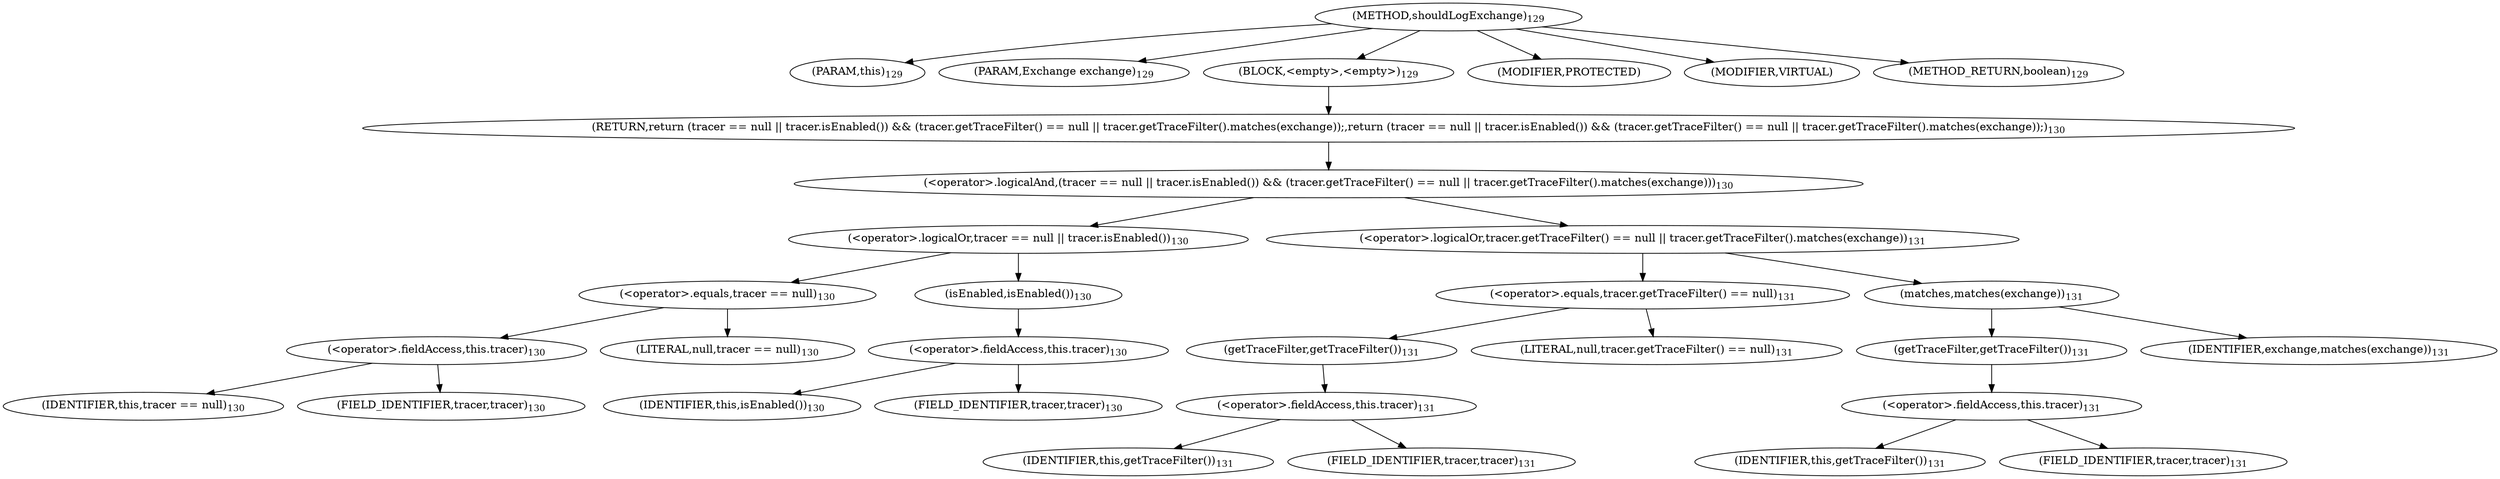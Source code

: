 digraph "shouldLogExchange" {  
"303" [label = <(METHOD,shouldLogExchange)<SUB>129</SUB>> ]
"304" [label = <(PARAM,this)<SUB>129</SUB>> ]
"305" [label = <(PARAM,Exchange exchange)<SUB>129</SUB>> ]
"306" [label = <(BLOCK,&lt;empty&gt;,&lt;empty&gt;)<SUB>129</SUB>> ]
"307" [label = <(RETURN,return (tracer == null || tracer.isEnabled()) &amp;&amp; (tracer.getTraceFilter() == null || tracer.getTraceFilter().matches(exchange));,return (tracer == null || tracer.isEnabled()) &amp;&amp; (tracer.getTraceFilter() == null || tracer.getTraceFilter().matches(exchange));)<SUB>130</SUB>> ]
"308" [label = <(&lt;operator&gt;.logicalAnd,(tracer == null || tracer.isEnabled()) &amp;&amp; (tracer.getTraceFilter() == null || tracer.getTraceFilter().matches(exchange)))<SUB>130</SUB>> ]
"309" [label = <(&lt;operator&gt;.logicalOr,tracer == null || tracer.isEnabled())<SUB>130</SUB>> ]
"310" [label = <(&lt;operator&gt;.equals,tracer == null)<SUB>130</SUB>> ]
"311" [label = <(&lt;operator&gt;.fieldAccess,this.tracer)<SUB>130</SUB>> ]
"312" [label = <(IDENTIFIER,this,tracer == null)<SUB>130</SUB>> ]
"313" [label = <(FIELD_IDENTIFIER,tracer,tracer)<SUB>130</SUB>> ]
"314" [label = <(LITERAL,null,tracer == null)<SUB>130</SUB>> ]
"315" [label = <(isEnabled,isEnabled())<SUB>130</SUB>> ]
"316" [label = <(&lt;operator&gt;.fieldAccess,this.tracer)<SUB>130</SUB>> ]
"317" [label = <(IDENTIFIER,this,isEnabled())<SUB>130</SUB>> ]
"318" [label = <(FIELD_IDENTIFIER,tracer,tracer)<SUB>130</SUB>> ]
"319" [label = <(&lt;operator&gt;.logicalOr,tracer.getTraceFilter() == null || tracer.getTraceFilter().matches(exchange))<SUB>131</SUB>> ]
"320" [label = <(&lt;operator&gt;.equals,tracer.getTraceFilter() == null)<SUB>131</SUB>> ]
"321" [label = <(getTraceFilter,getTraceFilter())<SUB>131</SUB>> ]
"322" [label = <(&lt;operator&gt;.fieldAccess,this.tracer)<SUB>131</SUB>> ]
"323" [label = <(IDENTIFIER,this,getTraceFilter())<SUB>131</SUB>> ]
"324" [label = <(FIELD_IDENTIFIER,tracer,tracer)<SUB>131</SUB>> ]
"325" [label = <(LITERAL,null,tracer.getTraceFilter() == null)<SUB>131</SUB>> ]
"326" [label = <(matches,matches(exchange))<SUB>131</SUB>> ]
"327" [label = <(getTraceFilter,getTraceFilter())<SUB>131</SUB>> ]
"328" [label = <(&lt;operator&gt;.fieldAccess,this.tracer)<SUB>131</SUB>> ]
"329" [label = <(IDENTIFIER,this,getTraceFilter())<SUB>131</SUB>> ]
"330" [label = <(FIELD_IDENTIFIER,tracer,tracer)<SUB>131</SUB>> ]
"331" [label = <(IDENTIFIER,exchange,matches(exchange))<SUB>131</SUB>> ]
"332" [label = <(MODIFIER,PROTECTED)> ]
"333" [label = <(MODIFIER,VIRTUAL)> ]
"334" [label = <(METHOD_RETURN,boolean)<SUB>129</SUB>> ]
  "303" -> "304" 
  "303" -> "305" 
  "303" -> "306" 
  "303" -> "332" 
  "303" -> "333" 
  "303" -> "334" 
  "306" -> "307" 
  "307" -> "308" 
  "308" -> "309" 
  "308" -> "319" 
  "309" -> "310" 
  "309" -> "315" 
  "310" -> "311" 
  "310" -> "314" 
  "311" -> "312" 
  "311" -> "313" 
  "315" -> "316" 
  "316" -> "317" 
  "316" -> "318" 
  "319" -> "320" 
  "319" -> "326" 
  "320" -> "321" 
  "320" -> "325" 
  "321" -> "322" 
  "322" -> "323" 
  "322" -> "324" 
  "326" -> "327" 
  "326" -> "331" 
  "327" -> "328" 
  "328" -> "329" 
  "328" -> "330" 
}

